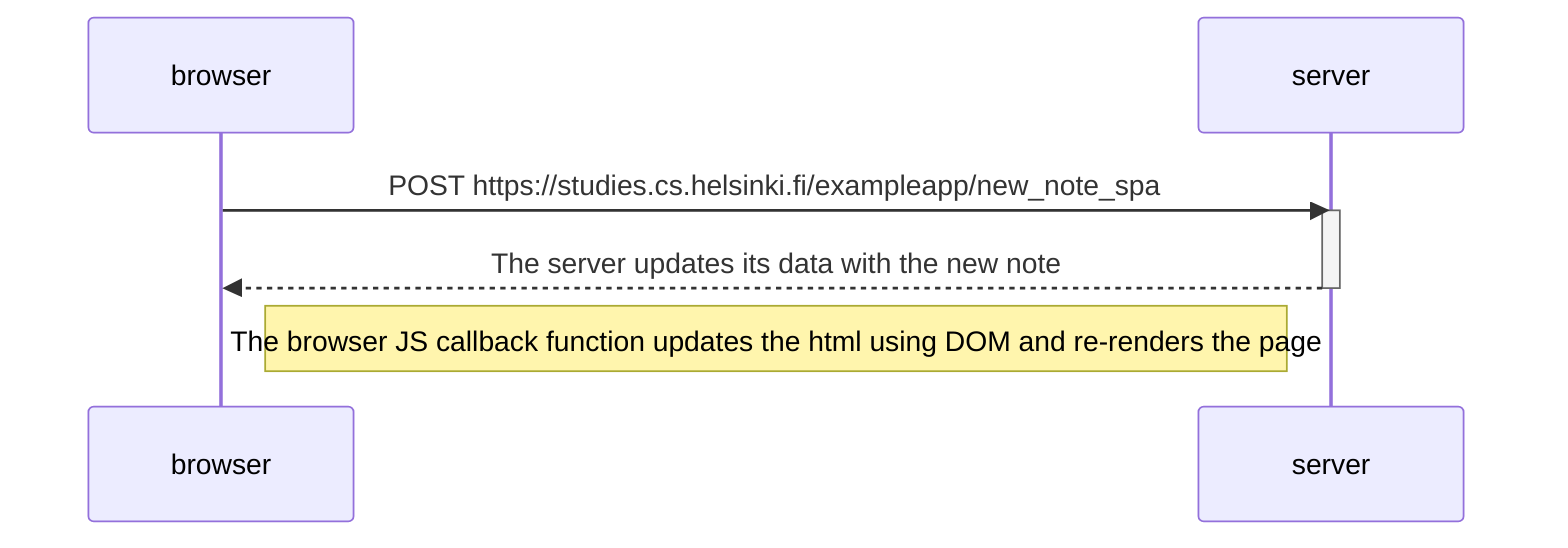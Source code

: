 sequenceDiagram
    participant browser
    participant server

    browser->>server: POST https://studies.cs.helsinki.fi/exampleapp/new_note_spa
    activate server
    server-->>browser: The server updates its data with the new note
    deactivate server

    Note right of browser: The browser JS callback function updates the html using DOM and re-renders the page
